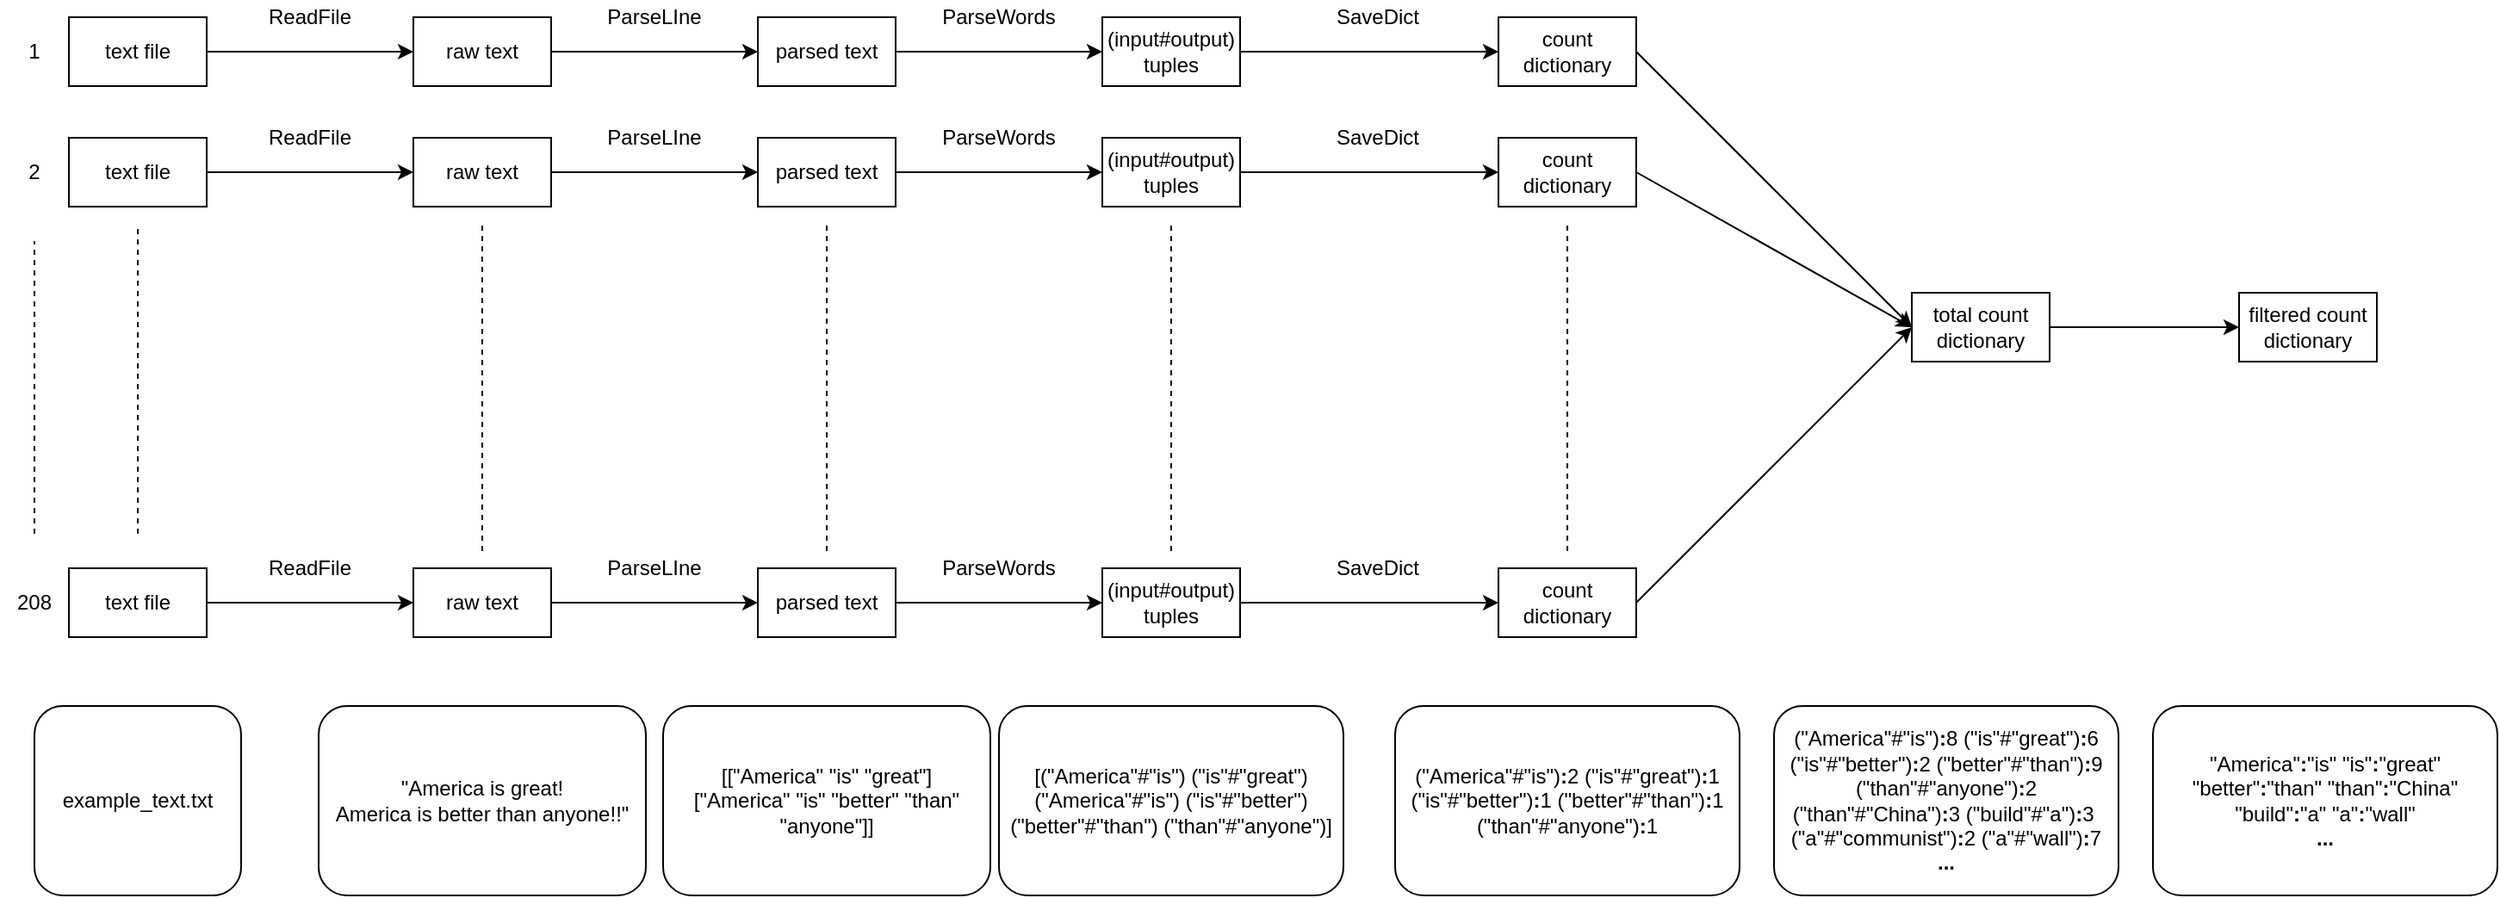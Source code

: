 <mxfile version="13.1.2" type="github">
  <diagram id="HRkk4mkA_pbj97qbGbo0" name="Page-1">
    <mxGraphModel dx="1662" dy="762" grid="1" gridSize="10" guides="1" tooltips="1" connect="1" arrows="1" fold="1" page="1" pageScale="1" pageWidth="1100" pageHeight="850" math="0" shadow="0">
      <root>
        <mxCell id="0" />
        <mxCell id="1" parent="0" />
        <mxCell id="P-_UrF3BEjhPR4XXLu2E-1" value="text file" style="rounded=0;whiteSpace=wrap;html=1;" parent="1" vertex="1">
          <mxGeometry x="40" y="160" width="80" height="40" as="geometry" />
        </mxCell>
        <mxCell id="P-_UrF3BEjhPR4XXLu2E-2" value="parsed text" style="rounded=0;whiteSpace=wrap;html=1;" parent="1" vertex="1">
          <mxGeometry x="440" y="160" width="80" height="40" as="geometry" />
        </mxCell>
        <mxCell id="P-_UrF3BEjhPR4XXLu2E-8" value="raw text" style="rounded=0;whiteSpace=wrap;html=1;" parent="1" vertex="1">
          <mxGeometry x="240" y="160" width="80" height="40" as="geometry" />
        </mxCell>
        <mxCell id="P-_UrF3BEjhPR4XXLu2E-9" value="(input#output) tuples" style="rounded=0;whiteSpace=wrap;html=1;" parent="1" vertex="1">
          <mxGeometry x="640" y="160" width="80" height="40" as="geometry" />
        </mxCell>
        <mxCell id="P-_UrF3BEjhPR4XXLu2E-10" value="count dictionary" style="rounded=0;whiteSpace=wrap;html=1;" parent="1" vertex="1">
          <mxGeometry x="870" y="160" width="80" height="40" as="geometry" />
        </mxCell>
        <mxCell id="P-_UrF3BEjhPR4XXLu2E-41" value="" style="endArrow=classic;html=1;exitX=1;exitY=0.5;exitDx=0;exitDy=0;entryX=0;entryY=0.5;entryDx=0;entryDy=0;" parent="1" source="P-_UrF3BEjhPR4XXLu2E-1" target="P-_UrF3BEjhPR4XXLu2E-8" edge="1">
          <mxGeometry width="50" height="50" relative="1" as="geometry">
            <mxPoint x="520" y="420" as="sourcePoint" />
            <mxPoint x="570" y="370" as="targetPoint" />
          </mxGeometry>
        </mxCell>
        <mxCell id="P-_UrF3BEjhPR4XXLu2E-42" value="" style="endArrow=classic;html=1;exitX=1;exitY=0.5;exitDx=0;exitDy=0;entryX=0;entryY=0.5;entryDx=0;entryDy=0;" parent="1" source="P-_UrF3BEjhPR4XXLu2E-8" target="P-_UrF3BEjhPR4XXLu2E-2" edge="1">
          <mxGeometry width="50" height="50" relative="1" as="geometry">
            <mxPoint x="520" y="420" as="sourcePoint" />
            <mxPoint x="570" y="370" as="targetPoint" />
          </mxGeometry>
        </mxCell>
        <mxCell id="P-_UrF3BEjhPR4XXLu2E-43" value="" style="endArrow=classic;html=1;exitX=1;exitY=0.5;exitDx=0;exitDy=0;entryX=0;entryY=0.5;entryDx=0;entryDy=0;" parent="1" source="P-_UrF3BEjhPR4XXLu2E-2" target="P-_UrF3BEjhPR4XXLu2E-9" edge="1">
          <mxGeometry width="50" height="50" relative="1" as="geometry">
            <mxPoint x="520" y="420" as="sourcePoint" />
            <mxPoint x="570" y="370" as="targetPoint" />
          </mxGeometry>
        </mxCell>
        <mxCell id="P-_UrF3BEjhPR4XXLu2E-44" value="" style="endArrow=classic;html=1;exitX=1;exitY=0.5;exitDx=0;exitDy=0;entryX=0;entryY=0.5;entryDx=0;entryDy=0;" parent="1" source="P-_UrF3BEjhPR4XXLu2E-9" target="P-_UrF3BEjhPR4XXLu2E-10" edge="1">
          <mxGeometry width="50" height="50" relative="1" as="geometry">
            <mxPoint x="520" y="420" as="sourcePoint" />
            <mxPoint x="570" y="370" as="targetPoint" />
          </mxGeometry>
        </mxCell>
        <mxCell id="P-_UrF3BEjhPR4XXLu2E-45" value="ReadFile" style="text;html=1;strokeColor=none;fillColor=none;align=center;verticalAlign=middle;whiteSpace=wrap;rounded=0;" parent="1" vertex="1">
          <mxGeometry x="160" y="150" width="40" height="20" as="geometry" />
        </mxCell>
        <mxCell id="P-_UrF3BEjhPR4XXLu2E-51" value="ParseLIne" style="text;html=1;strokeColor=none;fillColor=none;align=center;verticalAlign=middle;whiteSpace=wrap;rounded=0;" parent="1" vertex="1">
          <mxGeometry x="360" y="150" width="40" height="20" as="geometry" />
        </mxCell>
        <mxCell id="P-_UrF3BEjhPR4XXLu2E-52" value="ParseWords" style="text;html=1;strokeColor=none;fillColor=none;align=center;verticalAlign=middle;whiteSpace=wrap;rounded=0;" parent="1" vertex="1">
          <mxGeometry x="560" y="150" width="40" height="20" as="geometry" />
        </mxCell>
        <mxCell id="P-_UrF3BEjhPR4XXLu2E-53" value="total count dictionary" style="rounded=0;whiteSpace=wrap;html=1;" parent="1" vertex="1">
          <mxGeometry x="1110" y="320" width="80" height="40" as="geometry" />
        </mxCell>
        <mxCell id="P-_UrF3BEjhPR4XXLu2E-54" value="filtered count dictionary" style="rounded=0;whiteSpace=wrap;html=1;" parent="1" vertex="1">
          <mxGeometry x="1300" y="320" width="80" height="40" as="geometry" />
        </mxCell>
        <mxCell id="P-_UrF3BEjhPR4XXLu2E-55" value="SaveDict" style="text;html=1;strokeColor=none;fillColor=none;align=center;verticalAlign=middle;whiteSpace=wrap;rounded=0;" parent="1" vertex="1">
          <mxGeometry x="780" y="150" width="40" height="20" as="geometry" />
        </mxCell>
        <mxCell id="P-_UrF3BEjhPR4XXLu2E-56" value="" style="endArrow=classic;html=1;exitX=1;exitY=0.5;exitDx=0;exitDy=0;entryX=0;entryY=0.5;entryDx=0;entryDy=0;" parent="1" source="P-_UrF3BEjhPR4XXLu2E-10" target="P-_UrF3BEjhPR4XXLu2E-53" edge="1">
          <mxGeometry width="50" height="50" relative="1" as="geometry">
            <mxPoint x="940" y="420" as="sourcePoint" />
            <mxPoint x="990" y="370" as="targetPoint" />
          </mxGeometry>
        </mxCell>
        <mxCell id="P-_UrF3BEjhPR4XXLu2E-57" value="" style="endArrow=classic;html=1;exitX=1;exitY=0.5;exitDx=0;exitDy=0;entryX=0;entryY=0.5;entryDx=0;entryDy=0;" parent="1" source="P-_UrF3BEjhPR4XXLu2E-53" target="P-_UrF3BEjhPR4XXLu2E-54" edge="1">
          <mxGeometry width="50" height="50" relative="1" as="geometry">
            <mxPoint x="940" y="420" as="sourcePoint" />
            <mxPoint x="990" y="370" as="targetPoint" />
          </mxGeometry>
        </mxCell>
        <mxCell id="P-_UrF3BEjhPR4XXLu2E-84" value="text file" style="rounded=0;whiteSpace=wrap;html=1;" parent="1" vertex="1">
          <mxGeometry x="40" y="230" width="80" height="40" as="geometry" />
        </mxCell>
        <mxCell id="P-_UrF3BEjhPR4XXLu2E-85" value="parsed text" style="rounded=0;whiteSpace=wrap;html=1;" parent="1" vertex="1">
          <mxGeometry x="440" y="230" width="80" height="40" as="geometry" />
        </mxCell>
        <mxCell id="P-_UrF3BEjhPR4XXLu2E-86" value="raw text" style="rounded=0;whiteSpace=wrap;html=1;" parent="1" vertex="1">
          <mxGeometry x="240" y="230" width="80" height="40" as="geometry" />
        </mxCell>
        <mxCell id="P-_UrF3BEjhPR4XXLu2E-87" value="(input#output) tuples" style="rounded=0;whiteSpace=wrap;html=1;" parent="1" vertex="1">
          <mxGeometry x="640" y="230" width="80" height="40" as="geometry" />
        </mxCell>
        <mxCell id="P-_UrF3BEjhPR4XXLu2E-88" value="count dictionary" style="rounded=0;whiteSpace=wrap;html=1;" parent="1" vertex="1">
          <mxGeometry x="870" y="230" width="80" height="40" as="geometry" />
        </mxCell>
        <mxCell id="P-_UrF3BEjhPR4XXLu2E-89" value="" style="endArrow=classic;html=1;exitX=1;exitY=0.5;exitDx=0;exitDy=0;entryX=0;entryY=0.5;entryDx=0;entryDy=0;" parent="1" source="P-_UrF3BEjhPR4XXLu2E-84" target="P-_UrF3BEjhPR4XXLu2E-86" edge="1">
          <mxGeometry width="50" height="50" relative="1" as="geometry">
            <mxPoint x="520" y="490" as="sourcePoint" />
            <mxPoint x="570" y="440" as="targetPoint" />
          </mxGeometry>
        </mxCell>
        <mxCell id="P-_UrF3BEjhPR4XXLu2E-90" value="" style="endArrow=classic;html=1;exitX=1;exitY=0.5;exitDx=0;exitDy=0;entryX=0;entryY=0.5;entryDx=0;entryDy=0;" parent="1" source="P-_UrF3BEjhPR4XXLu2E-86" target="P-_UrF3BEjhPR4XXLu2E-85" edge="1">
          <mxGeometry width="50" height="50" relative="1" as="geometry">
            <mxPoint x="520" y="490" as="sourcePoint" />
            <mxPoint x="570" y="440" as="targetPoint" />
          </mxGeometry>
        </mxCell>
        <mxCell id="P-_UrF3BEjhPR4XXLu2E-91" value="" style="endArrow=classic;html=1;exitX=1;exitY=0.5;exitDx=0;exitDy=0;entryX=0;entryY=0.5;entryDx=0;entryDy=0;" parent="1" source="P-_UrF3BEjhPR4XXLu2E-85" target="P-_UrF3BEjhPR4XXLu2E-87" edge="1">
          <mxGeometry width="50" height="50" relative="1" as="geometry">
            <mxPoint x="520" y="490" as="sourcePoint" />
            <mxPoint x="570" y="440" as="targetPoint" />
          </mxGeometry>
        </mxCell>
        <mxCell id="P-_UrF3BEjhPR4XXLu2E-92" value="" style="endArrow=classic;html=1;exitX=1;exitY=0.5;exitDx=0;exitDy=0;entryX=0;entryY=0.5;entryDx=0;entryDy=0;" parent="1" source="P-_UrF3BEjhPR4XXLu2E-87" target="P-_UrF3BEjhPR4XXLu2E-88" edge="1">
          <mxGeometry width="50" height="50" relative="1" as="geometry">
            <mxPoint x="520" y="490" as="sourcePoint" />
            <mxPoint x="570" y="440" as="targetPoint" />
          </mxGeometry>
        </mxCell>
        <mxCell id="P-_UrF3BEjhPR4XXLu2E-93" value="ReadFile" style="text;html=1;strokeColor=none;fillColor=none;align=center;verticalAlign=middle;whiteSpace=wrap;rounded=0;" parent="1" vertex="1">
          <mxGeometry x="160" y="220" width="40" height="20" as="geometry" />
        </mxCell>
        <mxCell id="P-_UrF3BEjhPR4XXLu2E-94" value="ParseLIne" style="text;html=1;strokeColor=none;fillColor=none;align=center;verticalAlign=middle;whiteSpace=wrap;rounded=0;" parent="1" vertex="1">
          <mxGeometry x="360" y="220" width="40" height="20" as="geometry" />
        </mxCell>
        <mxCell id="P-_UrF3BEjhPR4XXLu2E-95" value="ParseWords" style="text;html=1;strokeColor=none;fillColor=none;align=center;verticalAlign=middle;whiteSpace=wrap;rounded=0;" parent="1" vertex="1">
          <mxGeometry x="560" y="220" width="40" height="20" as="geometry" />
        </mxCell>
        <mxCell id="P-_UrF3BEjhPR4XXLu2E-96" value="SaveDict" style="text;html=1;strokeColor=none;fillColor=none;align=center;verticalAlign=middle;whiteSpace=wrap;rounded=0;" parent="1" vertex="1">
          <mxGeometry x="780" y="220" width="40" height="20" as="geometry" />
        </mxCell>
        <mxCell id="P-_UrF3BEjhPR4XXLu2E-97" value="" style="endArrow=classic;html=1;exitX=1;exitY=0.5;exitDx=0;exitDy=0;entryX=0;entryY=0.5;entryDx=0;entryDy=0;" parent="1" source="P-_UrF3BEjhPR4XXLu2E-88" target="P-_UrF3BEjhPR4XXLu2E-53" edge="1">
          <mxGeometry width="50" height="50" relative="1" as="geometry">
            <mxPoint x="940" y="490" as="sourcePoint" />
            <mxPoint x="1110" y="410" as="targetPoint" />
          </mxGeometry>
        </mxCell>
        <mxCell id="P-_UrF3BEjhPR4XXLu2E-98" value="text file" style="rounded=0;whiteSpace=wrap;html=1;" parent="1" vertex="1">
          <mxGeometry x="40" y="480" width="80" height="40" as="geometry" />
        </mxCell>
        <mxCell id="P-_UrF3BEjhPR4XXLu2E-99" value="parsed text" style="rounded=0;whiteSpace=wrap;html=1;" parent="1" vertex="1">
          <mxGeometry x="440" y="480" width="80" height="40" as="geometry" />
        </mxCell>
        <mxCell id="P-_UrF3BEjhPR4XXLu2E-100" value="raw text" style="rounded=0;whiteSpace=wrap;html=1;" parent="1" vertex="1">
          <mxGeometry x="240" y="480" width="80" height="40" as="geometry" />
        </mxCell>
        <mxCell id="P-_UrF3BEjhPR4XXLu2E-101" value="(input#output) tuples" style="rounded=0;whiteSpace=wrap;html=1;" parent="1" vertex="1">
          <mxGeometry x="640" y="480" width="80" height="40" as="geometry" />
        </mxCell>
        <mxCell id="P-_UrF3BEjhPR4XXLu2E-102" value="count dictionary" style="rounded=0;whiteSpace=wrap;html=1;" parent="1" vertex="1">
          <mxGeometry x="870" y="480" width="80" height="40" as="geometry" />
        </mxCell>
        <mxCell id="P-_UrF3BEjhPR4XXLu2E-103" value="" style="endArrow=classic;html=1;exitX=1;exitY=0.5;exitDx=0;exitDy=0;entryX=0;entryY=0.5;entryDx=0;entryDy=0;" parent="1" source="P-_UrF3BEjhPR4XXLu2E-98" target="P-_UrF3BEjhPR4XXLu2E-100" edge="1">
          <mxGeometry width="50" height="50" relative="1" as="geometry">
            <mxPoint x="520" y="740" as="sourcePoint" />
            <mxPoint x="570" y="690" as="targetPoint" />
          </mxGeometry>
        </mxCell>
        <mxCell id="P-_UrF3BEjhPR4XXLu2E-104" value="" style="endArrow=classic;html=1;exitX=1;exitY=0.5;exitDx=0;exitDy=0;entryX=0;entryY=0.5;entryDx=0;entryDy=0;" parent="1" source="P-_UrF3BEjhPR4XXLu2E-100" target="P-_UrF3BEjhPR4XXLu2E-99" edge="1">
          <mxGeometry width="50" height="50" relative="1" as="geometry">
            <mxPoint x="520" y="740" as="sourcePoint" />
            <mxPoint x="570" y="690" as="targetPoint" />
          </mxGeometry>
        </mxCell>
        <mxCell id="P-_UrF3BEjhPR4XXLu2E-105" value="" style="endArrow=classic;html=1;exitX=1;exitY=0.5;exitDx=0;exitDy=0;entryX=0;entryY=0.5;entryDx=0;entryDy=0;" parent="1" source="P-_UrF3BEjhPR4XXLu2E-99" target="P-_UrF3BEjhPR4XXLu2E-101" edge="1">
          <mxGeometry width="50" height="50" relative="1" as="geometry">
            <mxPoint x="520" y="740" as="sourcePoint" />
            <mxPoint x="570" y="690" as="targetPoint" />
          </mxGeometry>
        </mxCell>
        <mxCell id="P-_UrF3BEjhPR4XXLu2E-106" value="" style="endArrow=classic;html=1;exitX=1;exitY=0.5;exitDx=0;exitDy=0;entryX=0;entryY=0.5;entryDx=0;entryDy=0;" parent="1" source="P-_UrF3BEjhPR4XXLu2E-101" target="P-_UrF3BEjhPR4XXLu2E-102" edge="1">
          <mxGeometry width="50" height="50" relative="1" as="geometry">
            <mxPoint x="520" y="740" as="sourcePoint" />
            <mxPoint x="570" y="690" as="targetPoint" />
          </mxGeometry>
        </mxCell>
        <mxCell id="P-_UrF3BEjhPR4XXLu2E-107" value="ReadFile" style="text;html=1;strokeColor=none;fillColor=none;align=center;verticalAlign=middle;whiteSpace=wrap;rounded=0;" parent="1" vertex="1">
          <mxGeometry x="160" y="470" width="40" height="20" as="geometry" />
        </mxCell>
        <mxCell id="P-_UrF3BEjhPR4XXLu2E-108" value="ParseLIne" style="text;html=1;strokeColor=none;fillColor=none;align=center;verticalAlign=middle;whiteSpace=wrap;rounded=0;" parent="1" vertex="1">
          <mxGeometry x="360" y="470" width="40" height="20" as="geometry" />
        </mxCell>
        <mxCell id="P-_UrF3BEjhPR4XXLu2E-109" value="ParseWords" style="text;html=1;strokeColor=none;fillColor=none;align=center;verticalAlign=middle;whiteSpace=wrap;rounded=0;" parent="1" vertex="1">
          <mxGeometry x="560" y="470" width="40" height="20" as="geometry" />
        </mxCell>
        <mxCell id="P-_UrF3BEjhPR4XXLu2E-110" value="SaveDict" style="text;html=1;strokeColor=none;fillColor=none;align=center;verticalAlign=middle;whiteSpace=wrap;rounded=0;" parent="1" vertex="1">
          <mxGeometry x="770" y="463" width="60" height="34" as="geometry" />
        </mxCell>
        <mxCell id="P-_UrF3BEjhPR4XXLu2E-128" value="&lt;br&gt;" style="text;html=1;align=center;verticalAlign=middle;resizable=0;points=[];autosize=1;" parent="P-_UrF3BEjhPR4XXLu2E-110" vertex="1">
          <mxGeometry x="30" y="14" width="20" height="20" as="geometry" />
        </mxCell>
        <mxCell id="P-_UrF3BEjhPR4XXLu2E-111" value="" style="endArrow=classic;html=1;exitX=1;exitY=0.5;exitDx=0;exitDy=0;entryX=0;entryY=0.5;entryDx=0;entryDy=0;" parent="1" source="P-_UrF3BEjhPR4XXLu2E-102" target="P-_UrF3BEjhPR4XXLu2E-53" edge="1">
          <mxGeometry width="50" height="50" relative="1" as="geometry">
            <mxPoint x="940" y="680" as="sourcePoint" />
            <mxPoint x="1110" y="600" as="targetPoint" />
          </mxGeometry>
        </mxCell>
        <mxCell id="P-_UrF3BEjhPR4XXLu2E-112" value="" style="endArrow=none;dashed=1;html=1;" parent="1" edge="1">
          <mxGeometry width="50" height="50" relative="1" as="geometry">
            <mxPoint x="80" y="460" as="sourcePoint" />
            <mxPoint x="80" y="280" as="targetPoint" />
          </mxGeometry>
        </mxCell>
        <mxCell id="P-_UrF3BEjhPR4XXLu2E-113" value="" style="endArrow=none;dashed=1;html=1;" parent="1" edge="1">
          <mxGeometry width="50" height="50" relative="1" as="geometry">
            <mxPoint x="280" y="470" as="sourcePoint" />
            <mxPoint x="280" y="280" as="targetPoint" />
          </mxGeometry>
        </mxCell>
        <mxCell id="P-_UrF3BEjhPR4XXLu2E-114" value="" style="endArrow=none;dashed=1;html=1;" parent="1" edge="1">
          <mxGeometry width="50" height="50" relative="1" as="geometry">
            <mxPoint x="480" y="470" as="sourcePoint" />
            <mxPoint x="480" y="280" as="targetPoint" />
          </mxGeometry>
        </mxCell>
        <mxCell id="P-_UrF3BEjhPR4XXLu2E-115" value="" style="endArrow=none;dashed=1;html=1;" parent="1" edge="1">
          <mxGeometry width="50" height="50" relative="1" as="geometry">
            <mxPoint x="680" y="470" as="sourcePoint" />
            <mxPoint x="680" y="280" as="targetPoint" />
          </mxGeometry>
        </mxCell>
        <mxCell id="P-_UrF3BEjhPR4XXLu2E-116" value="" style="endArrow=none;dashed=1;html=1;" parent="1" edge="1">
          <mxGeometry width="50" height="50" relative="1" as="geometry">
            <mxPoint x="910" y="470" as="sourcePoint" />
            <mxPoint x="910" y="280" as="targetPoint" />
          </mxGeometry>
        </mxCell>
        <mxCell id="P-_UrF3BEjhPR4XXLu2E-117" value="1" style="text;html=1;strokeColor=none;fillColor=none;align=center;verticalAlign=middle;whiteSpace=wrap;rounded=0;" parent="1" vertex="1">
          <mxGeometry y="170" width="40" height="20" as="geometry" />
        </mxCell>
        <mxCell id="P-_UrF3BEjhPR4XXLu2E-118" value="2" style="text;html=1;strokeColor=none;fillColor=none;align=center;verticalAlign=middle;whiteSpace=wrap;rounded=0;" parent="1" vertex="1">
          <mxGeometry y="240" width="40" height="20" as="geometry" />
        </mxCell>
        <mxCell id="P-_UrF3BEjhPR4XXLu2E-119" value="208" style="text;html=1;strokeColor=none;fillColor=none;align=center;verticalAlign=middle;whiteSpace=wrap;rounded=0;" parent="1" vertex="1">
          <mxGeometry y="490" width="40" height="20" as="geometry" />
        </mxCell>
        <mxCell id="P-_UrF3BEjhPR4XXLu2E-120" value="" style="endArrow=none;dashed=1;html=1;" parent="1" edge="1">
          <mxGeometry width="50" height="50" relative="1" as="geometry">
            <mxPoint x="20" y="460" as="sourcePoint" />
            <mxPoint x="20" y="290" as="targetPoint" />
          </mxGeometry>
        </mxCell>
        <mxCell id="P-_UrF3BEjhPR4XXLu2E-122" value="example_text.txt" style="rounded=1;whiteSpace=wrap;html=1;" parent="1" vertex="1">
          <mxGeometry x="20" y="560" width="120" height="110" as="geometry" />
        </mxCell>
        <mxCell id="P-_UrF3BEjhPR4XXLu2E-123" value="&quot;America is great!&lt;br&gt;America is better than anyone!!&quot;" style="rounded=1;whiteSpace=wrap;html=1;" parent="1" vertex="1">
          <mxGeometry x="185" y="560" width="190" height="110" as="geometry" />
        </mxCell>
        <mxCell id="P-_UrF3BEjhPR4XXLu2E-124" value="[[&quot;America&quot; &quot;is&quot; &quot;great&quot;]&lt;br&gt;[&quot;America&quot; &quot;is&quot; &quot;better&quot; &quot;than&quot; &quot;anyone&quot;]]" style="rounded=1;whiteSpace=wrap;html=1;" parent="1" vertex="1">
          <mxGeometry x="385" y="560" width="190" height="110" as="geometry" />
        </mxCell>
        <mxCell id="P-_UrF3BEjhPR4XXLu2E-125" value="[(&quot;America&quot;#&quot;is&quot;) (&quot;is&quot;#&quot;great&quot;) (&quot;America&quot;#&quot;is&quot;) (&quot;is&quot;#&quot;better&quot;) (&quot;better&quot;#&quot;than&quot;) (&quot;than&quot;#&quot;anyone&quot;)]" style="rounded=1;whiteSpace=wrap;html=1;" parent="1" vertex="1">
          <mxGeometry x="580" y="560" width="200" height="110" as="geometry" />
        </mxCell>
        <mxCell id="P-_UrF3BEjhPR4XXLu2E-127" value="(&quot;America&quot;#&quot;is&quot;)&lt;b&gt;:&lt;/b&gt;2 (&quot;is&quot;#&quot;great&quot;)&lt;b&gt;:&lt;/b&gt;1 (&quot;is&quot;#&quot;better&quot;)&lt;b&gt;:&lt;/b&gt;1 (&quot;better&quot;#&quot;than&quot;)&lt;b&gt;:&lt;/b&gt;1 (&quot;than&quot;#&quot;anyone&quot;)&lt;b&gt;:&lt;/b&gt;1" style="rounded=1;whiteSpace=wrap;html=1;" parent="1" vertex="1">
          <mxGeometry x="810" y="560" width="200" height="110" as="geometry" />
        </mxCell>
        <mxCell id="P-_UrF3BEjhPR4XXLu2E-129" value="(&quot;America&quot;#&quot;is&quot;)&lt;b&gt;:&lt;/b&gt;8 (&quot;is&quot;#&quot;great&quot;)&lt;b&gt;:&lt;/b&gt;6 (&quot;is&quot;#&quot;better&quot;)&lt;b&gt;:&lt;/b&gt;2 (&quot;better&quot;#&quot;than&quot;)&lt;b&gt;:&lt;/b&gt;9 (&quot;than&quot;#&quot;anyone&quot;)&lt;b&gt;:&lt;/b&gt;2 (&quot;than&quot;#&quot;China&quot;)&lt;b&gt;:&lt;/b&gt;3 (&quot;build&quot;#&quot;a&quot;)&lt;b&gt;:&lt;/b&gt;3&amp;nbsp;&lt;br&gt;(&quot;a&quot;#&quot;communist&quot;)&lt;b&gt;:&lt;/b&gt;2 (&quot;a&quot;#&quot;wall&quot;)&lt;b&gt;:&lt;/b&gt;7&lt;br&gt;&lt;b&gt;...&lt;/b&gt;" style="rounded=1;whiteSpace=wrap;html=1;" parent="1" vertex="1">
          <mxGeometry x="1030" y="560" width="200" height="110" as="geometry" />
        </mxCell>
        <mxCell id="P-_UrF3BEjhPR4XXLu2E-130" value="&quot;America&quot;&lt;b&gt;:&lt;/b&gt;&quot;is&quot; &quot;is&quot;&lt;b&gt;:&lt;/b&gt;&quot;great&quot; &quot;better&quot;&lt;b&gt;:&lt;/b&gt;&quot;than&quot; &quot;than&quot;&lt;b&gt;:&lt;/b&gt;&quot;China&quot; &quot;build&quot;&lt;b&gt;:&lt;/b&gt;&quot;a&quot; &quot;a&quot;&lt;b&gt;:&lt;/b&gt;&quot;wall&quot;&lt;br&gt;&lt;b&gt;...&lt;/b&gt;" style="rounded=1;whiteSpace=wrap;html=1;" parent="1" vertex="1">
          <mxGeometry x="1250" y="560" width="200" height="110" as="geometry" />
        </mxCell>
      </root>
    </mxGraphModel>
  </diagram>
</mxfile>
